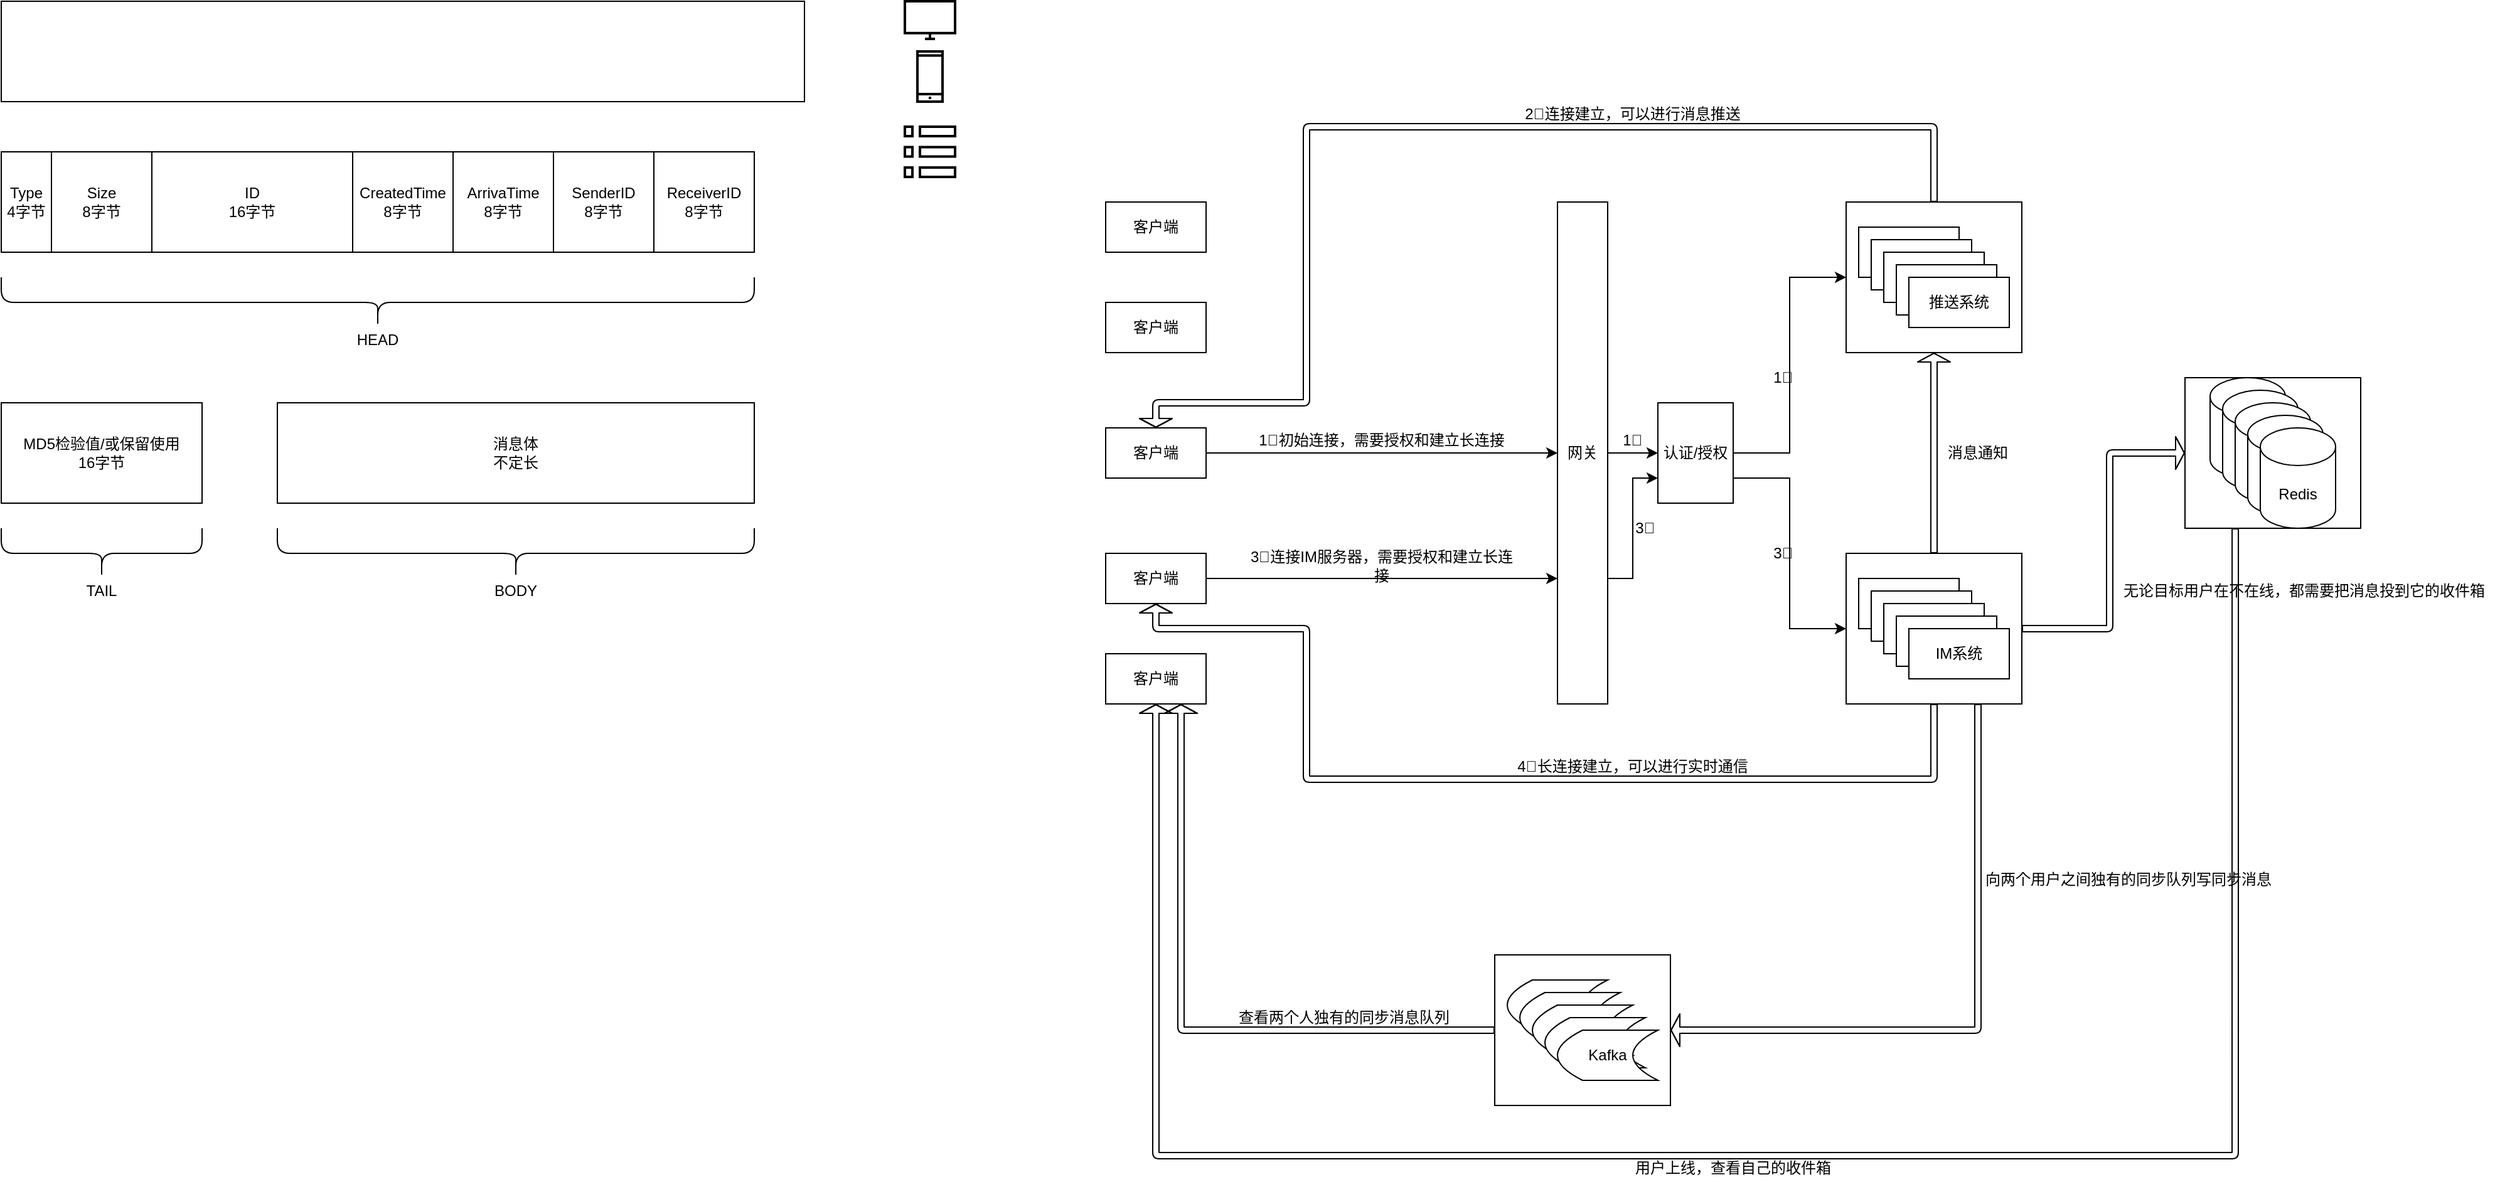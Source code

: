 <mxfile version="14.6.13" type="device"><diagram id="JBr2UE2ZI0d1Dvmt3UAy" name="第 1 页"><mxGraphModel dx="983" dy="624" grid="1" gridSize="10" guides="1" tooltips="1" connect="1" arrows="1" fold="1" page="1" pageScale="1" pageWidth="2336" pageHeight="1654" math="0" shadow="0"><root><mxCell id="0"/><mxCell id="1" parent="0"/><mxCell id="pedQh6StMFkjELiMvWfl-78" value="" style="rounded=0;whiteSpace=wrap;html=1;strokeColor=#000000;" vertex="1" parent="1"><mxGeometry x="1310" y="840" width="140" height="120" as="geometry"/></mxCell><mxCell id="pedQh6StMFkjELiMvWfl-55" value="" style="rounded=0;whiteSpace=wrap;html=1;strokeColor=#000000;" vertex="1" parent="1"><mxGeometry x="1860" y="380" width="140" height="120" as="geometry"/></mxCell><mxCell id="pedQh6StMFkjELiMvWfl-54" value="" style="rounded=0;whiteSpace=wrap;html=1;strokeColor=#000000;" vertex="1" parent="1"><mxGeometry x="1590" y="520" width="140" height="120" as="geometry"/></mxCell><mxCell id="pedQh6StMFkjELiMvWfl-53" value="" style="rounded=0;whiteSpace=wrap;html=1;strokeColor=#000000;" vertex="1" parent="1"><mxGeometry x="1590" y="240" width="140" height="120" as="geometry"/></mxCell><mxCell id="pedQh6StMFkjELiMvWfl-1" value="" style="rounded=0;whiteSpace=wrap;html=1;" vertex="1" parent="1"><mxGeometry x="120" y="80" width="640" height="80" as="geometry"/></mxCell><mxCell id="pedQh6StMFkjELiMvWfl-3" value="Type&lt;br&gt;4字节" style="rounded=0;whiteSpace=wrap;html=1;" vertex="1" parent="1"><mxGeometry x="120" y="200" width="40" height="80" as="geometry"/></mxCell><mxCell id="pedQh6StMFkjELiMvWfl-4" value="Size&lt;br&gt;8字节" style="rounded=0;whiteSpace=wrap;html=1;" vertex="1" parent="1"><mxGeometry x="160" y="200" width="80" height="80" as="geometry"/></mxCell><mxCell id="pedQh6StMFkjELiMvWfl-5" value="ID&lt;br&gt;16字节" style="rounded=0;whiteSpace=wrap;html=1;" vertex="1" parent="1"><mxGeometry x="240" y="200" width="160" height="80" as="geometry"/></mxCell><mxCell id="pedQh6StMFkjELiMvWfl-6" value="CreatedTime&lt;br&gt;8字节" style="rounded=0;whiteSpace=wrap;html=1;" vertex="1" parent="1"><mxGeometry x="400" y="200" width="80" height="80" as="geometry"/></mxCell><mxCell id="pedQh6StMFkjELiMvWfl-7" value="ArrivaTime&lt;br&gt;8字节" style="rounded=0;whiteSpace=wrap;html=1;" vertex="1" parent="1"><mxGeometry x="480" y="200" width="80" height="80" as="geometry"/></mxCell><mxCell id="pedQh6StMFkjELiMvWfl-8" value="SenderID&lt;br&gt;8字节" style="rounded=0;whiteSpace=wrap;html=1;" vertex="1" parent="1"><mxGeometry x="560" y="200" width="80" height="80" as="geometry"/></mxCell><mxCell id="pedQh6StMFkjELiMvWfl-9" value="ReceiverID&lt;br&gt;8字节" style="rounded=0;whiteSpace=wrap;html=1;" vertex="1" parent="1"><mxGeometry x="640" y="200" width="80" height="80" as="geometry"/></mxCell><mxCell id="pedQh6StMFkjELiMvWfl-10" value="" style="shape=curlyBracket;whiteSpace=wrap;html=1;rounded=1;flipH=1;direction=north;" vertex="1" parent="1"><mxGeometry x="120" y="300" width="600" height="40" as="geometry"/></mxCell><mxCell id="pedQh6StMFkjELiMvWfl-11" value="MD5检验值/或保留使用&lt;br&gt;16字节" style="rounded=0;whiteSpace=wrap;html=1;" vertex="1" parent="1"><mxGeometry x="120" y="400" width="160" height="80" as="geometry"/></mxCell><mxCell id="pedQh6StMFkjELiMvWfl-12" value="HEAD" style="text;html=1;strokeColor=none;fillColor=none;align=center;verticalAlign=middle;whiteSpace=wrap;rounded=0;" vertex="1" parent="1"><mxGeometry x="400" y="340" width="40" height="20" as="geometry"/></mxCell><mxCell id="pedQh6StMFkjELiMvWfl-13" value="" style="shape=curlyBracket;whiteSpace=wrap;html=1;rounded=1;flipH=1;direction=north;" vertex="1" parent="1"><mxGeometry x="120" y="500" width="160" height="40" as="geometry"/></mxCell><mxCell id="pedQh6StMFkjELiMvWfl-14" value="TAIL" style="text;html=1;strokeColor=none;fillColor=none;align=center;verticalAlign=middle;whiteSpace=wrap;rounded=0;" vertex="1" parent="1"><mxGeometry x="180" y="540" width="40" height="20" as="geometry"/></mxCell><mxCell id="pedQh6StMFkjELiMvWfl-15" value="消息体&lt;br&gt;不定长" style="rounded=0;whiteSpace=wrap;html=1;" vertex="1" parent="1"><mxGeometry x="340" y="400" width="380" height="80" as="geometry"/></mxCell><mxCell id="pedQh6StMFkjELiMvWfl-16" value="" style="shape=curlyBracket;whiteSpace=wrap;html=1;rounded=1;flipH=1;direction=north;" vertex="1" parent="1"><mxGeometry x="340" y="500" width="380" height="40" as="geometry"/></mxCell><mxCell id="pedQh6StMFkjELiMvWfl-17" value="BODY" style="text;html=1;strokeColor=none;fillColor=none;align=center;verticalAlign=middle;whiteSpace=wrap;rounded=0;" vertex="1" parent="1"><mxGeometry x="510" y="540" width="40" height="20" as="geometry"/></mxCell><mxCell id="pedQh6StMFkjELiMvWfl-22" value="" style="html=1;verticalLabelPosition=bottom;align=center;labelBackgroundColor=#ffffff;verticalAlign=top;strokeWidth=2;shadow=0;dashed=0;shape=mxgraph.ios7.icons.preferences;pointerEvents=1" vertex="1" parent="1"><mxGeometry x="840" y="180" width="40" height="40" as="geometry"/></mxCell><mxCell id="pedQh6StMFkjELiMvWfl-24" value="" style="html=1;verticalLabelPosition=bottom;align=center;labelBackgroundColor=#ffffff;verticalAlign=top;strokeWidth=2;shadow=0;dashed=0;shape=mxgraph.ios7.icons.monitor;" vertex="1" parent="1"><mxGeometry x="840" y="80" width="40" height="30" as="geometry"/></mxCell><mxCell id="pedQh6StMFkjELiMvWfl-26" value="" style="html=1;verticalLabelPosition=bottom;align=center;labelBackgroundColor=#ffffff;verticalAlign=top;strokeWidth=2;shadow=0;dashed=0;shape=mxgraph.ios7.icons.smartphone;" vertex="1" parent="1"><mxGeometry x="850" y="120" width="20" height="40" as="geometry"/></mxCell><mxCell id="pedQh6StMFkjELiMvWfl-27" value="推送系统" style="rounded=0;whiteSpace=wrap;html=1;strokeColor=#000000;" vertex="1" parent="1"><mxGeometry x="1600" y="260" width="80" height="40" as="geometry"/></mxCell><mxCell id="pedQh6StMFkjELiMvWfl-28" value="推送系统" style="rounded=0;whiteSpace=wrap;html=1;strokeColor=#000000;" vertex="1" parent="1"><mxGeometry x="1610" y="270" width="80" height="40" as="geometry"/></mxCell><mxCell id="pedQh6StMFkjELiMvWfl-29" value="推送系统" style="rounded=0;whiteSpace=wrap;html=1;strokeColor=#000000;" vertex="1" parent="1"><mxGeometry x="1620" y="280" width="80" height="40" as="geometry"/></mxCell><mxCell id="pedQh6StMFkjELiMvWfl-31" value="IM系统" style="rounded=0;whiteSpace=wrap;html=1;strokeColor=#000000;" vertex="1" parent="1"><mxGeometry x="1600" y="540" width="80" height="40" as="geometry"/></mxCell><mxCell id="pedQh6StMFkjELiMvWfl-32" value="IM系统" style="rounded=0;whiteSpace=wrap;html=1;strokeColor=#000000;" vertex="1" parent="1"><mxGeometry x="1610" y="550" width="80" height="40" as="geometry"/></mxCell><mxCell id="pedQh6StMFkjELiMvWfl-33" value="IM系统" style="rounded=0;whiteSpace=wrap;html=1;strokeColor=#000000;" vertex="1" parent="1"><mxGeometry x="1620" y="560" width="80" height="40" as="geometry"/></mxCell><mxCell id="pedQh6StMFkjELiMvWfl-34" value="IM系统" style="rounded=0;whiteSpace=wrap;html=1;strokeColor=#000000;" vertex="1" parent="1"><mxGeometry x="1630" y="570" width="80" height="40" as="geometry"/></mxCell><mxCell id="pedQh6StMFkjELiMvWfl-35" value="IM系统" style="rounded=0;whiteSpace=wrap;html=1;strokeColor=#000000;" vertex="1" parent="1"><mxGeometry x="1640" y="580" width="80" height="40" as="geometry"/></mxCell><mxCell id="pedQh6StMFkjELiMvWfl-37" value="推送系统" style="rounded=0;whiteSpace=wrap;html=1;strokeColor=#000000;" vertex="1" parent="1"><mxGeometry x="1630" y="290" width="80" height="40" as="geometry"/></mxCell><mxCell id="pedQh6StMFkjELiMvWfl-40" value="推送系统" style="rounded=0;whiteSpace=wrap;html=1;strokeColor=#000000;" vertex="1" parent="1"><mxGeometry x="1640" y="300" width="80" height="40" as="geometry"/></mxCell><mxCell id="pedQh6StMFkjELiMvWfl-41" value="客户端" style="rounded=0;whiteSpace=wrap;html=1;strokeColor=#000000;" vertex="1" parent="1"><mxGeometry x="1000" y="600" width="80" height="40" as="geometry"/></mxCell><mxCell id="pedQh6StMFkjELiMvWfl-57" style="edgeStyle=orthogonalEdgeStyle;rounded=0;orthogonalLoop=1;jettySize=auto;html=1;exitX=1;exitY=0.5;exitDx=0;exitDy=0;entryX=0;entryY=0.5;entryDx=0;entryDy=0;" edge="1" parent="1" source="pedQh6StMFkjELiMvWfl-42" target="pedQh6StMFkjELiMvWfl-43"><mxGeometry relative="1" as="geometry"/></mxCell><mxCell id="pedQh6StMFkjELiMvWfl-84" style="edgeStyle=orthogonalEdgeStyle;rounded=0;orthogonalLoop=1;jettySize=auto;html=1;exitX=1;exitY=0.75;exitDx=0;exitDy=0;entryX=0;entryY=0.75;entryDx=0;entryDy=0;strokeWidth=1;" edge="1" parent="1" source="pedQh6StMFkjELiMvWfl-42" target="pedQh6StMFkjELiMvWfl-43"><mxGeometry relative="1" as="geometry"/></mxCell><mxCell id="pedQh6StMFkjELiMvWfl-42" value="网关" style="rounded=0;whiteSpace=wrap;html=1;strokeColor=#000000;" vertex="1" parent="1"><mxGeometry x="1360" y="240" width="40" height="400" as="geometry"/></mxCell><mxCell id="pedQh6StMFkjELiMvWfl-58" style="edgeStyle=orthogonalEdgeStyle;rounded=0;orthogonalLoop=1;jettySize=auto;html=1;exitX=1;exitY=0.5;exitDx=0;exitDy=0;entryX=0;entryY=0.5;entryDx=0;entryDy=0;" edge="1" parent="1" source="pedQh6StMFkjELiMvWfl-43" target="pedQh6StMFkjELiMvWfl-53"><mxGeometry relative="1" as="geometry"/></mxCell><mxCell id="pedQh6StMFkjELiMvWfl-85" style="edgeStyle=orthogonalEdgeStyle;rounded=0;orthogonalLoop=1;jettySize=auto;html=1;exitX=1;exitY=0.75;exitDx=0;exitDy=0;entryX=0;entryY=0.5;entryDx=0;entryDy=0;strokeWidth=1;" edge="1" parent="1" source="pedQh6StMFkjELiMvWfl-43" target="pedQh6StMFkjELiMvWfl-54"><mxGeometry relative="1" as="geometry"/></mxCell><mxCell id="pedQh6StMFkjELiMvWfl-43" value="认证/授权" style="rounded=0;whiteSpace=wrap;html=1;strokeColor=#000000;" vertex="1" parent="1"><mxGeometry x="1440" y="400" width="60" height="80" as="geometry"/></mxCell><mxCell id="pedQh6StMFkjELiMvWfl-44" value="Redis&lt;span style=&quot;color: rgba(0 , 0 , 0 , 0) ; font-family: monospace ; font-size: 0px&quot;&gt;%3CmxGraphModel%3E%3Croot%3E%3CmxCell%20id%3D%220%22%2F%3E%3CmxCell%20id%3D%221%22%20parent%3D%220%22%2F%3E%3CmxCell%20id%3D%222%22%20value%3D%22%E6%8E%A8%E9%80%81%E7%B3%BB%E7%BB%9F%22%20style%3D%22rounded%3D0%3BwhiteSpace%3Dwrap%3Bhtml%3D1%3BstrokeColor%3D%23000000%3B%22%20vertex%3D%221%22%20parent%3D%221%22%3E%3CmxGeometry%20x%3D%221630%22%20y%3D%22310%22%20width%3D%2280%22%20height%3D%2240%22%20as%3D%22geometry%22%2F%3E%3C%2FmxCell%3E%3C%2Froot%3E%3C%2FmxGraphModel%3E&lt;/span&gt;" style="shape=cylinder3;whiteSpace=wrap;html=1;boundedLbl=1;backgroundOutline=1;size=15;strokeColor=#000000;" vertex="1" parent="1"><mxGeometry x="1880" y="380" width="60" height="80" as="geometry"/></mxCell><mxCell id="pedQh6StMFkjELiMvWfl-45" value="Redis&lt;span style=&quot;color: rgba(0 , 0 , 0 , 0) ; font-family: monospace ; font-size: 0px&quot;&gt;%3CmxGraphModel%3E%3Croot%3E%3CmxCell%20id%3D%220%22%2F%3E%3CmxCell%20id%3D%221%22%20parent%3D%220%22%2F%3E%3CmxCell%20id%3D%222%22%20value%3D%22%E6%8E%A8%E9%80%81%E7%B3%BB%E7%BB%9F%22%20style%3D%22rounded%3D0%3BwhiteSpace%3Dwrap%3Bhtml%3D1%3BstrokeColor%3D%23000000%3B%22%20vertex%3D%221%22%20parent%3D%221%22%3E%3CmxGeometry%20x%3D%221630%22%20y%3D%22310%22%20width%3D%2280%22%20height%3D%2240%22%20as%3D%22geometry%22%2F%3E%3C%2FmxCell%3E%3C%2Froot%3E%3C%2FmxGraphModel%3E&lt;/span&gt;" style="shape=cylinder3;whiteSpace=wrap;html=1;boundedLbl=1;backgroundOutline=1;size=15;strokeColor=#000000;" vertex="1" parent="1"><mxGeometry x="1890" y="390" width="60" height="80" as="geometry"/></mxCell><mxCell id="pedQh6StMFkjELiMvWfl-46" value="Redis&lt;span style=&quot;color: rgba(0 , 0 , 0 , 0) ; font-family: monospace ; font-size: 0px&quot;&gt;%3CmxGraphModel%3E%3Croot%3E%3CmxCell%20id%3D%220%22%2F%3E%3CmxCell%20id%3D%221%22%20parent%3D%220%22%2F%3E%3CmxCell%20id%3D%222%22%20value%3D%22%E6%8E%A8%E9%80%81%E7%B3%BB%E7%BB%9F%22%20style%3D%22rounded%3D0%3BwhiteSpace%3Dwrap%3Bhtml%3D1%3BstrokeColor%3D%23000000%3B%22%20vertex%3D%221%22%20parent%3D%221%22%3E%3CmxGeometry%20x%3D%221630%22%20y%3D%22310%22%20width%3D%2280%22%20height%3D%2240%22%20as%3D%22geometry%22%2F%3E%3C%2FmxCell%3E%3C%2Froot%3E%3C%2FmxGraphModel%3E&lt;/span&gt;" style="shape=cylinder3;whiteSpace=wrap;html=1;boundedLbl=1;backgroundOutline=1;size=15;strokeColor=#000000;" vertex="1" parent="1"><mxGeometry x="1900" y="400" width="60" height="80" as="geometry"/></mxCell><mxCell id="pedQh6StMFkjELiMvWfl-47" value="Redis&lt;span style=&quot;color: rgba(0 , 0 , 0 , 0) ; font-family: monospace ; font-size: 0px&quot;&gt;%3CmxGraphModel%3E%3Croot%3E%3CmxCell%20id%3D%220%22%2F%3E%3CmxCell%20id%3D%221%22%20parent%3D%220%22%2F%3E%3CmxCell%20id%3D%222%22%20value%3D%22%E6%8E%A8%E9%80%81%E7%B3%BB%E7%BB%9F%22%20style%3D%22rounded%3D0%3BwhiteSpace%3Dwrap%3Bhtml%3D1%3BstrokeColor%3D%23000000%3B%22%20vertex%3D%221%22%20parent%3D%221%22%3E%3CmxGeometry%20x%3D%221630%22%20y%3D%22310%22%20width%3D%2280%22%20height%3D%2240%22%20as%3D%22geometry%22%2F%3E%3C%2FmxCell%3E%3C%2Froot%3E%3C%2FmxGraphModel%3E&lt;/span&gt;" style="shape=cylinder3;whiteSpace=wrap;html=1;boundedLbl=1;backgroundOutline=1;size=15;strokeColor=#000000;" vertex="1" parent="1"><mxGeometry x="1910" y="410" width="60" height="80" as="geometry"/></mxCell><mxCell id="pedQh6StMFkjELiMvWfl-48" value="Redis&lt;span style=&quot;color: rgba(0 , 0 , 0 , 0) ; font-family: monospace ; font-size: 0px&quot;&gt;%3CmxGraphModel%3E%3Croot%3E%3CmxCell%20id%3D%220%22%2F%3E%3CmxCell%20id%3D%221%22%20parent%3D%220%22%2F%3E%3CmxCell%20id%3D%222%22%20value%3D%22%E6%8E%A8%E9%80%81%E7%B3%BB%E7%BB%9F%22%20style%3D%22rounded%3D0%3BwhiteSpace%3Dwrap%3Bhtml%3D1%3BstrokeColor%3D%23000000%3B%22%20vertex%3D%221%22%20parent%3D%221%22%3E%3CmxGeometry%20x%3D%221630%22%20y%3D%22310%22%20width%3D%2280%22%20height%3D%2240%22%20as%3D%22geometry%22%2F%3E%3C%2FmxCell%3E%3C%2Froot%3E%3C%2FmxGraphModel%3E&lt;/span&gt;" style="shape=cylinder3;whiteSpace=wrap;html=1;boundedLbl=1;backgroundOutline=1;size=15;strokeColor=#000000;" vertex="1" parent="1"><mxGeometry x="1920" y="420" width="60" height="80" as="geometry"/></mxCell><mxCell id="pedQh6StMFkjELiMvWfl-83" style="edgeStyle=orthogonalEdgeStyle;rounded=0;orthogonalLoop=1;jettySize=auto;html=1;entryX=0;entryY=0.75;entryDx=0;entryDy=0;strokeWidth=1;" edge="1" parent="1" source="pedQh6StMFkjELiMvWfl-49" target="pedQh6StMFkjELiMvWfl-42"><mxGeometry relative="1" as="geometry"/></mxCell><mxCell id="pedQh6StMFkjELiMvWfl-49" value="客户端" style="rounded=0;whiteSpace=wrap;html=1;strokeColor=#000000;" vertex="1" parent="1"><mxGeometry x="1000" y="520" width="80" height="40" as="geometry"/></mxCell><mxCell id="pedQh6StMFkjELiMvWfl-56" style="edgeStyle=orthogonalEdgeStyle;orthogonalLoop=1;jettySize=auto;html=1;rounded=0;" edge="1" parent="1" source="pedQh6StMFkjELiMvWfl-50" target="pedQh6StMFkjELiMvWfl-42"><mxGeometry relative="1" as="geometry"/></mxCell><mxCell id="pedQh6StMFkjELiMvWfl-50" value="客户端" style="rounded=0;whiteSpace=wrap;html=1;strokeColor=#000000;" vertex="1" parent="1"><mxGeometry x="1000" y="420" width="80" height="40" as="geometry"/></mxCell><mxCell id="pedQh6StMFkjELiMvWfl-51" value="客户端" style="rounded=0;whiteSpace=wrap;html=1;strokeColor=#000000;" vertex="1" parent="1"><mxGeometry x="1000" y="320" width="80" height="40" as="geometry"/></mxCell><mxCell id="pedQh6StMFkjELiMvWfl-52" value="客户端" style="rounded=0;whiteSpace=wrap;html=1;strokeColor=#000000;" vertex="1" parent="1"><mxGeometry x="1000" y="240" width="80" height="40" as="geometry"/></mxCell><mxCell id="pedQh6StMFkjELiMvWfl-63" value="1⃣️初始连接，需要授权和建立长连接" style="text;html=1;strokeColor=none;fillColor=none;align=center;verticalAlign=middle;whiteSpace=wrap;rounded=0;" vertex="1" parent="1"><mxGeometry x="1110" y="420" width="220" height="20" as="geometry"/></mxCell><mxCell id="pedQh6StMFkjELiMvWfl-64" value="1⃣️" style="text;html=1;strokeColor=none;fillColor=none;align=center;verticalAlign=middle;whiteSpace=wrap;rounded=0;" vertex="1" parent="1"><mxGeometry x="1520" y="370" width="40" height="20" as="geometry"/></mxCell><mxCell id="pedQh6StMFkjELiMvWfl-65" value="1⃣️" style="text;html=1;strokeColor=none;fillColor=none;align=center;verticalAlign=middle;whiteSpace=wrap;rounded=0;" vertex="1" parent="1"><mxGeometry x="1400" y="420" width="40" height="20" as="geometry"/></mxCell><mxCell id="pedQh6StMFkjELiMvWfl-66" value="" style="shape=flexArrow;endArrow=classic;html=1;strokeWidth=1;width=5;endSize=2;entryX=0.5;entryY=0;entryDx=0;entryDy=0;" edge="1" parent="1" target="pedQh6StMFkjELiMvWfl-50"><mxGeometry width="50" height="50" relative="1" as="geometry"><mxPoint x="1660" y="240" as="sourcePoint"/><mxPoint x="1240" y="320" as="targetPoint"/><Array as="points"><mxPoint x="1660" y="180"/><mxPoint x="1160" y="180"/><mxPoint x="1160" y="400"/><mxPoint x="1040" y="400"/></Array></mxGeometry></mxCell><mxCell id="pedQh6StMFkjELiMvWfl-67" value="2⃣️连接建立，可以进行消息推送" style="text;html=1;strokeColor=none;fillColor=none;align=center;verticalAlign=middle;whiteSpace=wrap;rounded=0;" vertex="1" parent="1"><mxGeometry x="1320" y="160" width="200" height="20" as="geometry"/></mxCell><mxCell id="pedQh6StMFkjELiMvWfl-68" value="Kafka" style="shape=dataStorage;whiteSpace=wrap;html=1;fixedSize=1;strokeColor=#000000;" vertex="1" parent="1"><mxGeometry x="1320" y="860" width="80" height="40" as="geometry"/></mxCell><mxCell id="pedQh6StMFkjELiMvWfl-74" value="Kafka" style="shape=dataStorage;whiteSpace=wrap;html=1;fixedSize=1;strokeColor=#000000;" vertex="1" parent="1"><mxGeometry x="1330" y="870" width="80" height="40" as="geometry"/></mxCell><mxCell id="pedQh6StMFkjELiMvWfl-75" value="Kafka" style="shape=dataStorage;whiteSpace=wrap;html=1;fixedSize=1;strokeColor=#000000;" vertex="1" parent="1"><mxGeometry x="1340" y="880" width="80" height="40" as="geometry"/></mxCell><mxCell id="pedQh6StMFkjELiMvWfl-76" value="Kafka" style="shape=dataStorage;whiteSpace=wrap;html=1;fixedSize=1;strokeColor=#000000;" vertex="1" parent="1"><mxGeometry x="1350" y="890" width="80" height="40" as="geometry"/></mxCell><mxCell id="pedQh6StMFkjELiMvWfl-77" value="Kafka" style="shape=dataStorage;whiteSpace=wrap;html=1;fixedSize=1;strokeColor=#000000;" vertex="1" parent="1"><mxGeometry x="1360" y="900" width="80" height="40" as="geometry"/></mxCell><mxCell id="pedQh6StMFkjELiMvWfl-79" value="" style="shape=flexArrow;endArrow=classic;html=1;endSize=2;strokeWidth=1;exitX=0.5;exitY=0;exitDx=0;exitDy=0;entryX=0.5;entryY=1;entryDx=0;entryDy=0;width=5;" edge="1" parent="1" source="pedQh6StMFkjELiMvWfl-54" target="pedQh6StMFkjELiMvWfl-53"><mxGeometry width="50" height="50" relative="1" as="geometry"><mxPoint x="1400" y="470" as="sourcePoint"/><mxPoint x="1450" y="420" as="targetPoint"/></mxGeometry></mxCell><mxCell id="pedQh6StMFkjELiMvWfl-80" value="消息通知" style="text;html=1;strokeColor=none;fillColor=none;align=center;verticalAlign=middle;whiteSpace=wrap;rounded=0;" vertex="1" parent="1"><mxGeometry x="1670" y="430" width="50" height="20" as="geometry"/></mxCell><mxCell id="pedQh6StMFkjELiMvWfl-86" value="" style="shape=flexArrow;endArrow=classic;html=1;endSize=2;strokeWidth=1;exitX=0.5;exitY=1;exitDx=0;exitDy=0;entryX=0.5;entryY=1;entryDx=0;entryDy=0;width=5;" edge="1" parent="1" source="pedQh6StMFkjELiMvWfl-54" target="pedQh6StMFkjELiMvWfl-49"><mxGeometry width="50" height="50" relative="1" as="geometry"><mxPoint x="1670" y="530" as="sourcePoint"/><mxPoint x="1670" y="370" as="targetPoint"/><Array as="points"><mxPoint x="1660" y="700"/><mxPoint x="1160" y="700"/><mxPoint x="1160" y="580"/><mxPoint x="1040" y="580"/></Array></mxGeometry></mxCell><mxCell id="pedQh6StMFkjELiMvWfl-87" value="3⃣️连接IM服务器，需要授权和建立长连接" style="text;html=1;strokeColor=none;fillColor=none;align=center;verticalAlign=middle;whiteSpace=wrap;rounded=0;" vertex="1" parent="1"><mxGeometry x="1110" y="520" width="220" height="20" as="geometry"/></mxCell><mxCell id="pedQh6StMFkjELiMvWfl-88" value="3⃣️" style="text;html=1;strokeColor=none;fillColor=none;align=center;verticalAlign=middle;whiteSpace=wrap;rounded=0;" vertex="1" parent="1"><mxGeometry x="1410" y="490" width="40" height="20" as="geometry"/></mxCell><mxCell id="pedQh6StMFkjELiMvWfl-89" value="3⃣️" style="text;html=1;strokeColor=none;fillColor=none;align=center;verticalAlign=middle;whiteSpace=wrap;rounded=0;" vertex="1" parent="1"><mxGeometry x="1520" y="510" width="40" height="20" as="geometry"/></mxCell><mxCell id="pedQh6StMFkjELiMvWfl-91" value="4⃣️长连接建立，可以进行实时通信" style="text;html=1;strokeColor=none;fillColor=none;align=center;verticalAlign=middle;whiteSpace=wrap;rounded=0;" vertex="1" parent="1"><mxGeometry x="1300" y="680" width="240" height="20" as="geometry"/></mxCell><mxCell id="pedQh6StMFkjELiMvWfl-92" value="" style="shape=flexArrow;endArrow=classic;html=1;endSize=2;strokeWidth=1;exitX=1;exitY=0.5;exitDx=0;exitDy=0;entryX=0;entryY=0.5;entryDx=0;entryDy=0;width=5;" edge="1" parent="1" source="pedQh6StMFkjELiMvWfl-54" target="pedQh6StMFkjELiMvWfl-55"><mxGeometry width="50" height="50" relative="1" as="geometry"><mxPoint x="1670" y="530" as="sourcePoint"/><mxPoint x="1670" y="370" as="targetPoint"/><Array as="points"><mxPoint x="1800" y="580"/><mxPoint x="1800" y="440"/></Array></mxGeometry></mxCell><mxCell id="pedQh6StMFkjELiMvWfl-93" value="无论目标用户在不在线，都需要把消息投到它的收件箱" style="text;html=1;strokeColor=none;fillColor=none;align=center;verticalAlign=middle;whiteSpace=wrap;rounded=0;" vertex="1" parent="1"><mxGeometry x="1800" y="540" width="310" height="20" as="geometry"/></mxCell><mxCell id="pedQh6StMFkjELiMvWfl-94" value="" style="shape=flexArrow;endArrow=classic;html=1;endSize=2;strokeWidth=1;exitX=0.75;exitY=1;exitDx=0;exitDy=0;entryX=1;entryY=0.5;entryDx=0;entryDy=0;width=5;" edge="1" parent="1" source="pedQh6StMFkjELiMvWfl-54" target="pedQh6StMFkjELiMvWfl-78"><mxGeometry width="50" height="50" relative="1" as="geometry"><mxPoint x="1670" y="530" as="sourcePoint"/><mxPoint x="1670" y="370" as="targetPoint"/><Array as="points"><mxPoint x="1695" y="900"/></Array></mxGeometry></mxCell><mxCell id="pedQh6StMFkjELiMvWfl-95" value="向两个用户之间独有的同步队列写同步消息" style="text;html=1;strokeColor=none;fillColor=none;align=center;verticalAlign=middle;whiteSpace=wrap;rounded=0;" vertex="1" parent="1"><mxGeometry x="1700" y="770" width="230" height="20" as="geometry"/></mxCell><mxCell id="pedQh6StMFkjELiMvWfl-96" value="" style="shape=flexArrow;endArrow=classic;html=1;endSize=2;strokeWidth=1;exitX=0.286;exitY=1;exitDx=0;exitDy=0;entryX=0.5;entryY=1;entryDx=0;entryDy=0;width=5;exitPerimeter=0;" edge="1" parent="1" source="pedQh6StMFkjELiMvWfl-55" target="pedQh6StMFkjELiMvWfl-41"><mxGeometry width="50" height="50" relative="1" as="geometry"><mxPoint x="1670" y="530" as="sourcePoint"/><mxPoint x="1670" y="370" as="targetPoint"/><Array as="points"><mxPoint x="1900" y="1000"/><mxPoint x="1040" y="1000"/></Array></mxGeometry></mxCell><mxCell id="pedQh6StMFkjELiMvWfl-97" value="用户上线，查看自己的收件箱" style="text;html=1;strokeColor=none;fillColor=none;align=center;verticalAlign=middle;whiteSpace=wrap;rounded=0;" vertex="1" parent="1"><mxGeometry x="1400" y="1000" width="200" height="20" as="geometry"/></mxCell><mxCell id="pedQh6StMFkjELiMvWfl-98" value="" style="shape=flexArrow;endArrow=classic;html=1;endSize=2;strokeWidth=1;exitX=0;exitY=0.5;exitDx=0;exitDy=0;entryX=0.75;entryY=1;entryDx=0;entryDy=0;width=5;" edge="1" parent="1" source="pedQh6StMFkjELiMvWfl-78" target="pedQh6StMFkjELiMvWfl-41"><mxGeometry width="50" height="50" relative="1" as="geometry"><mxPoint x="1670" y="530" as="sourcePoint"/><mxPoint x="1670" y="370" as="targetPoint"/><Array as="points"><mxPoint x="1060" y="900"/></Array></mxGeometry></mxCell><mxCell id="pedQh6StMFkjELiMvWfl-99" value="查看两个人独有的同步消息队列" style="text;html=1;strokeColor=none;fillColor=none;align=center;verticalAlign=middle;whiteSpace=wrap;rounded=0;" vertex="1" parent="1"><mxGeometry x="1090" y="880" width="200" height="20" as="geometry"/></mxCell></root></mxGraphModel></diagram></mxfile>